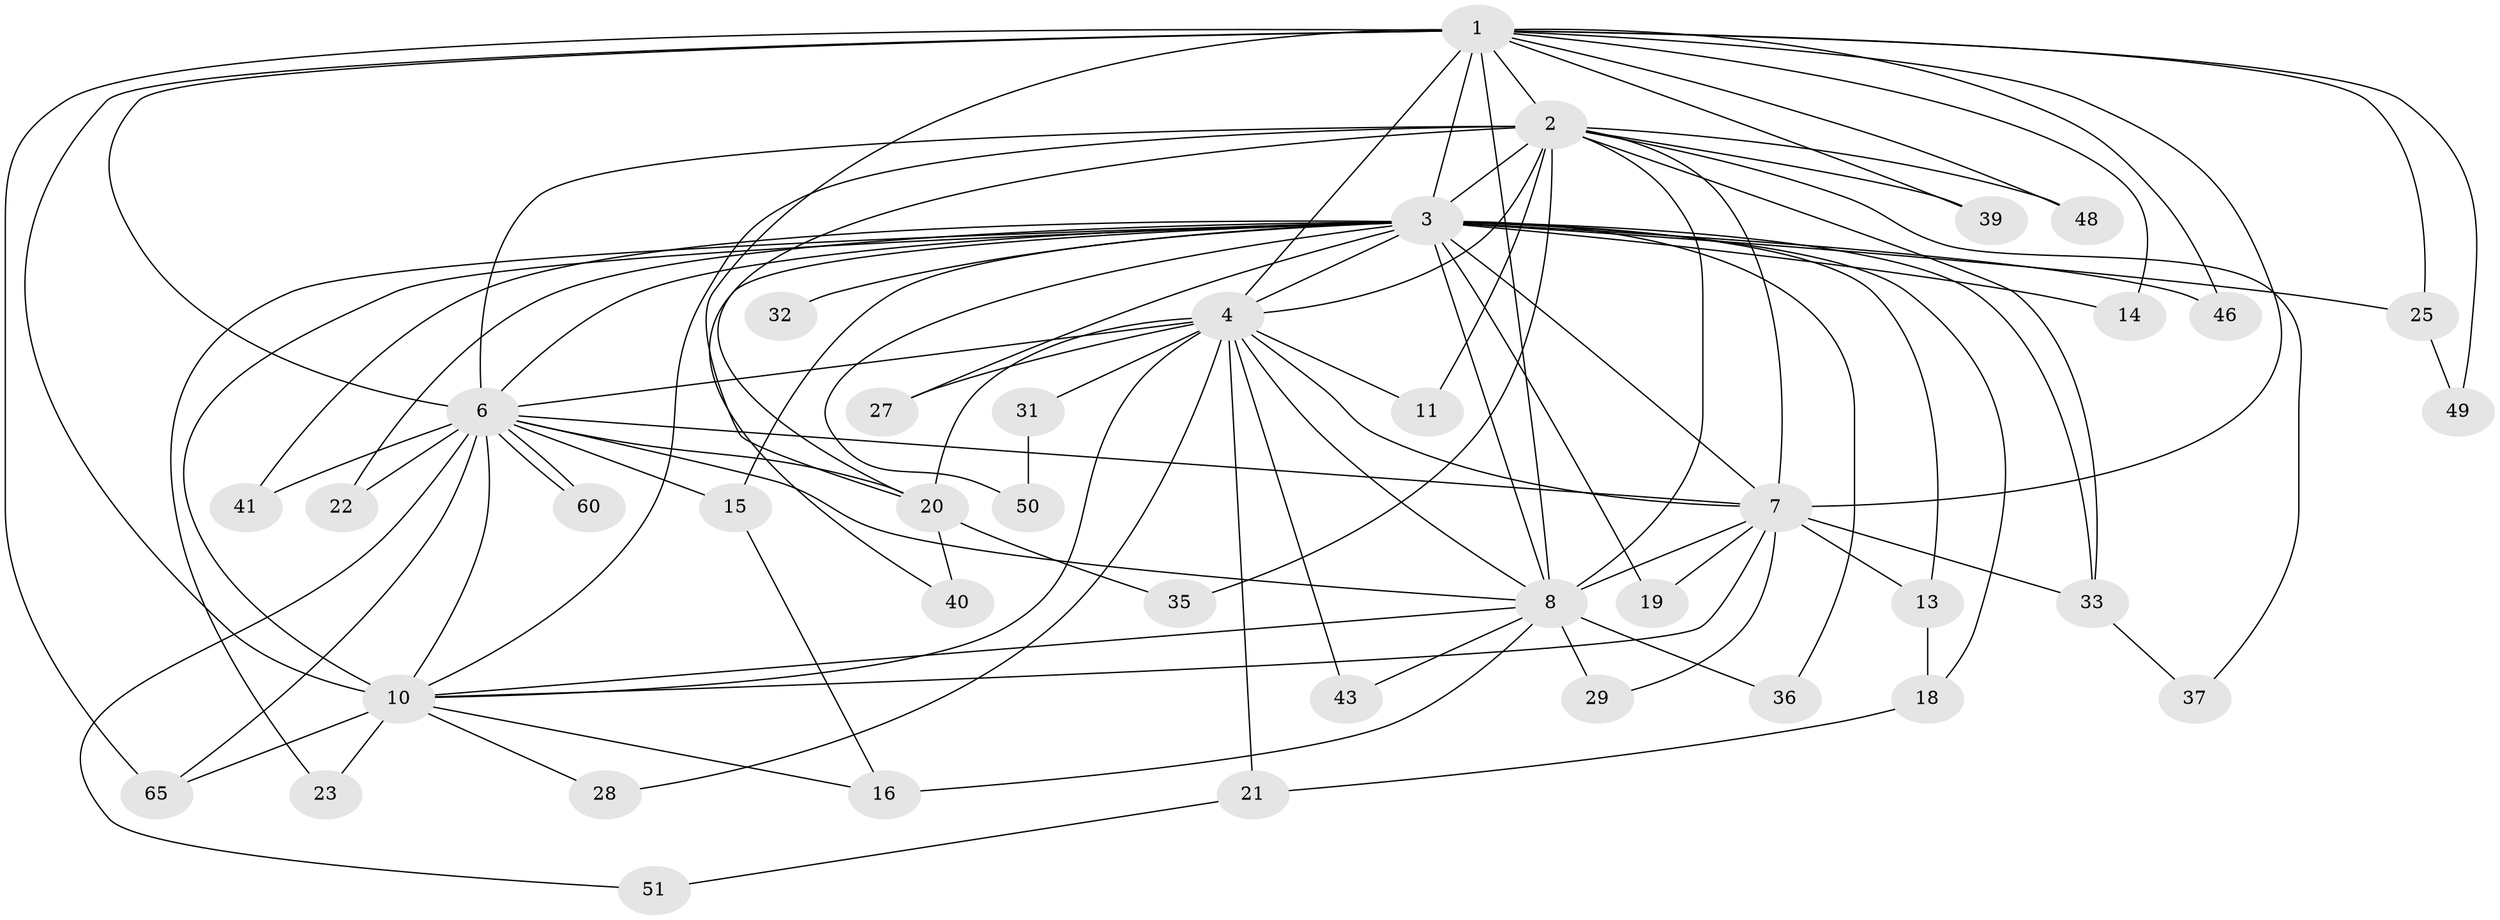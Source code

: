 // original degree distribution, {19: 0.029850746268656716, 21: 0.014925373134328358, 18: 0.014925373134328358, 15: 0.014925373134328358, 20: 0.014925373134328358, 14: 0.04477611940298507, 22: 0.014925373134328358, 2: 0.5522388059701493, 3: 0.22388059701492538, 6: 0.014925373134328358, 5: 0.014925373134328358, 4: 0.04477611940298507}
// Generated by graph-tools (version 1.1) at 2025/17/03/04/25 18:17:43]
// undirected, 40 vertices, 95 edges
graph export_dot {
graph [start="1"]
  node [color=gray90,style=filled];
  1;
  2 [super="+17+26+62+56+42+44+47"];
  3 [super="+12+53+55+5"];
  4 [super="+24+34"];
  6;
  7;
  8;
  10;
  11;
  13;
  14;
  15;
  16 [super="+61"];
  18;
  19;
  20;
  21;
  22;
  23;
  25 [super="+45"];
  27;
  28;
  29;
  31;
  32;
  33;
  35;
  36;
  37;
  39;
  40;
  41;
  43;
  46;
  48;
  49;
  50;
  51;
  60;
  65 [super="+67"];
  1 -- 2 [weight=2];
  1 -- 3 [weight=4];
  1 -- 4;
  1 -- 6;
  1 -- 7;
  1 -- 8;
  1 -- 10;
  1 -- 14;
  1 -- 20;
  1 -- 39;
  1 -- 46;
  1 -- 48;
  1 -- 49;
  1 -- 65;
  1 -- 25;
  2 -- 3 [weight=8];
  2 -- 4;
  2 -- 6 [weight=3];
  2 -- 7;
  2 -- 8;
  2 -- 10;
  2 -- 11;
  2 -- 35;
  2 -- 37;
  2 -- 39;
  2 -- 20;
  2 -- 33;
  2 -- 48;
  3 -- 4 [weight=3];
  3 -- 6 [weight=4];
  3 -- 7 [weight=4];
  3 -- 8 [weight=3];
  3 -- 10 [weight=4];
  3 -- 14;
  3 -- 25 [weight=3];
  3 -- 27;
  3 -- 36;
  3 -- 50 [weight=2];
  3 -- 13;
  3 -- 15;
  3 -- 18;
  3 -- 19;
  3 -- 22 [weight=2];
  3 -- 23;
  3 -- 32;
  3 -- 33;
  3 -- 40;
  3 -- 41;
  3 -- 46;
  4 -- 6;
  4 -- 7;
  4 -- 8 [weight=2];
  4 -- 10;
  4 -- 11;
  4 -- 21;
  4 -- 27;
  4 -- 28;
  4 -- 31 [weight=2];
  4 -- 43;
  4 -- 20;
  6 -- 7;
  6 -- 8;
  6 -- 10;
  6 -- 15;
  6 -- 20;
  6 -- 22;
  6 -- 41;
  6 -- 51;
  6 -- 60;
  6 -- 60;
  6 -- 65;
  7 -- 8;
  7 -- 10;
  7 -- 13;
  7 -- 19;
  7 -- 29;
  7 -- 33;
  8 -- 10;
  8 -- 16;
  8 -- 29;
  8 -- 36;
  8 -- 43;
  10 -- 16;
  10 -- 23;
  10 -- 28;
  10 -- 65;
  13 -- 18;
  15 -- 16;
  18 -- 21;
  20 -- 35;
  20 -- 40;
  21 -- 51;
  25 -- 49;
  31 -- 50;
  33 -- 37;
}
